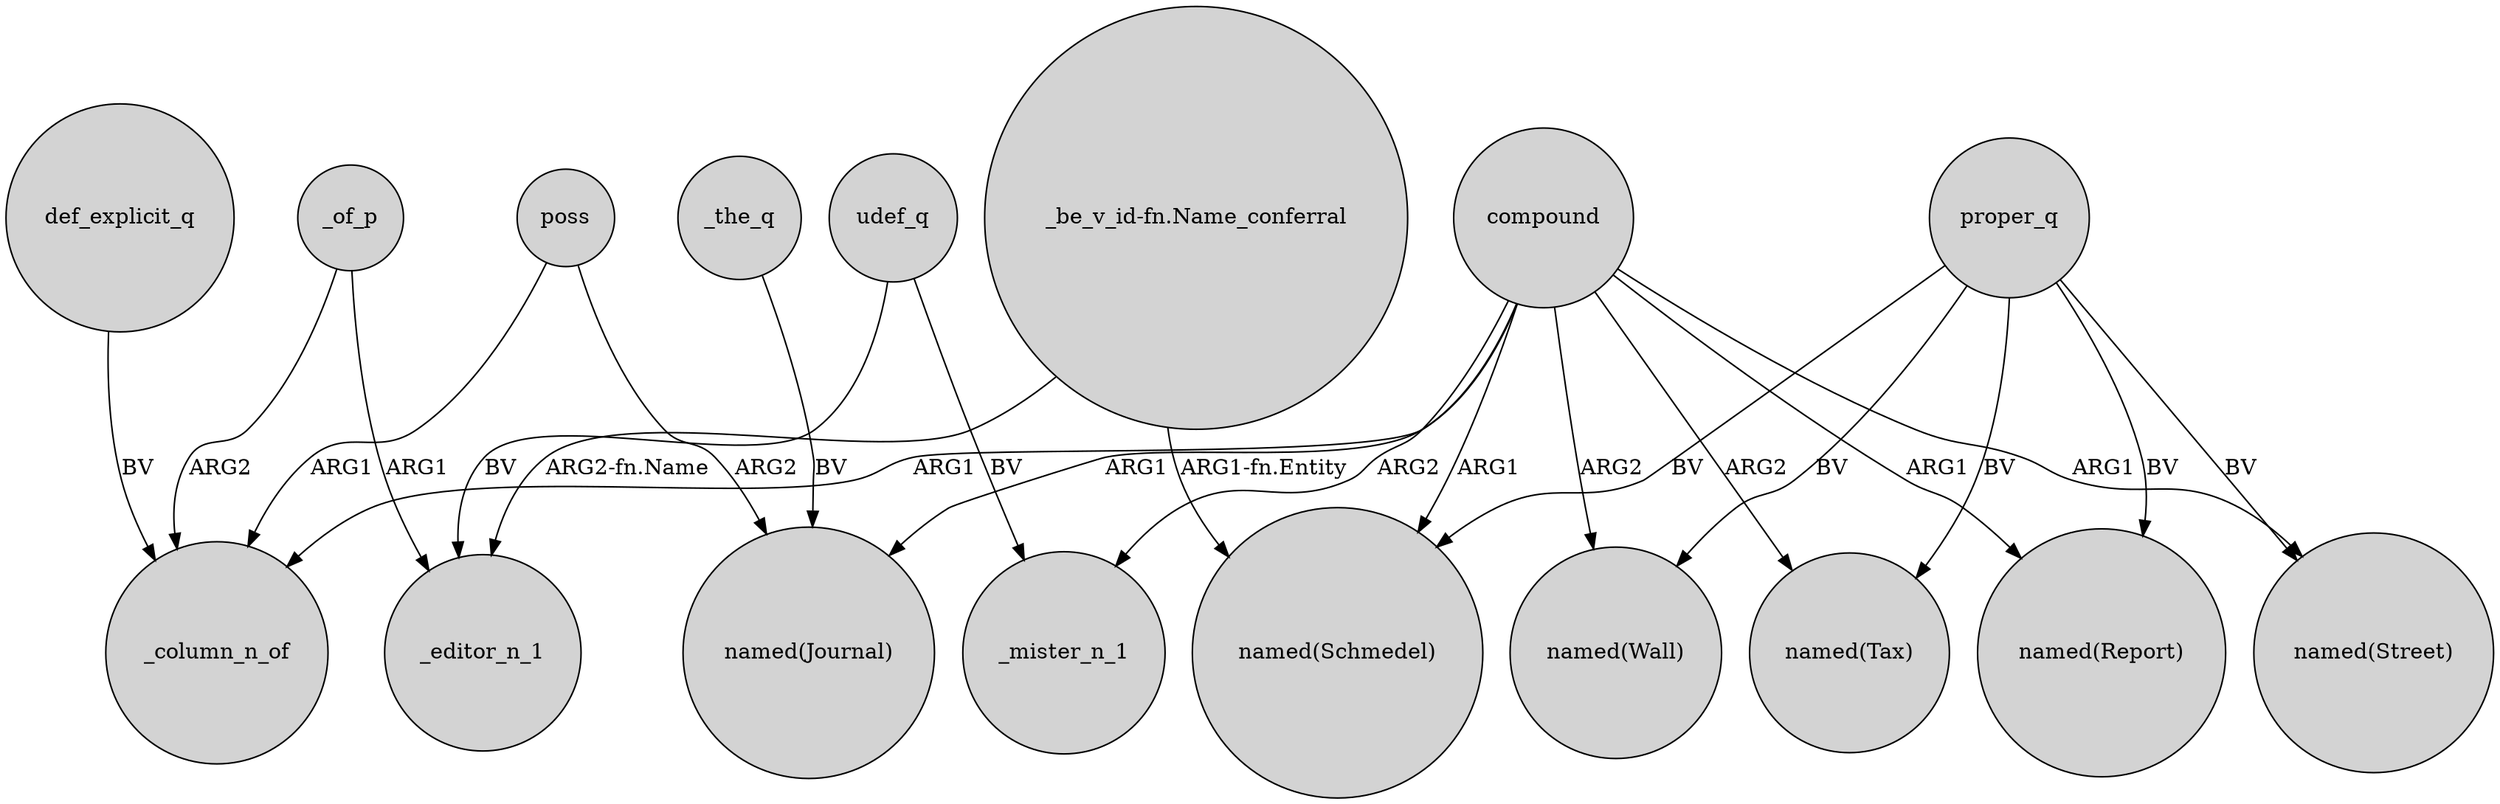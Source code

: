 digraph {
	node [shape=circle style=filled]
	proper_q -> "named(Tax)" [label=BV]
	compound -> _column_n_of [label=ARG1]
	compound -> _mister_n_1 [label=ARG2]
	"_be_v_id-fn.Name_conferral" -> "named(Schmedel)" [label="ARG1-fn.Entity"]
	compound -> "named(Tax)" [label=ARG2]
	compound -> "named(Report)" [label=ARG1]
	compound -> "named(Journal)" [label=ARG1]
	udef_q -> _mister_n_1 [label=BV]
	proper_q -> "named(Schmedel)" [label=BV]
	poss -> "named(Journal)" [label=ARG2]
	compound -> "named(Wall)" [label=ARG2]
	compound -> "named(Street)" [label=ARG1]
	_of_p -> _column_n_of [label=ARG2]
	_of_p -> _editor_n_1 [label=ARG1]
	proper_q -> "named(Report)" [label=BV]
	"_be_v_id-fn.Name_conferral" -> _editor_n_1 [label="ARG2-fn.Name"]
	proper_q -> "named(Wall)" [label=BV]
	def_explicit_q -> _column_n_of [label=BV]
	compound -> "named(Schmedel)" [label=ARG1]
	_the_q -> "named(Journal)" [label=BV]
	proper_q -> "named(Street)" [label=BV]
	poss -> _column_n_of [label=ARG1]
	udef_q -> _editor_n_1 [label=BV]
}
